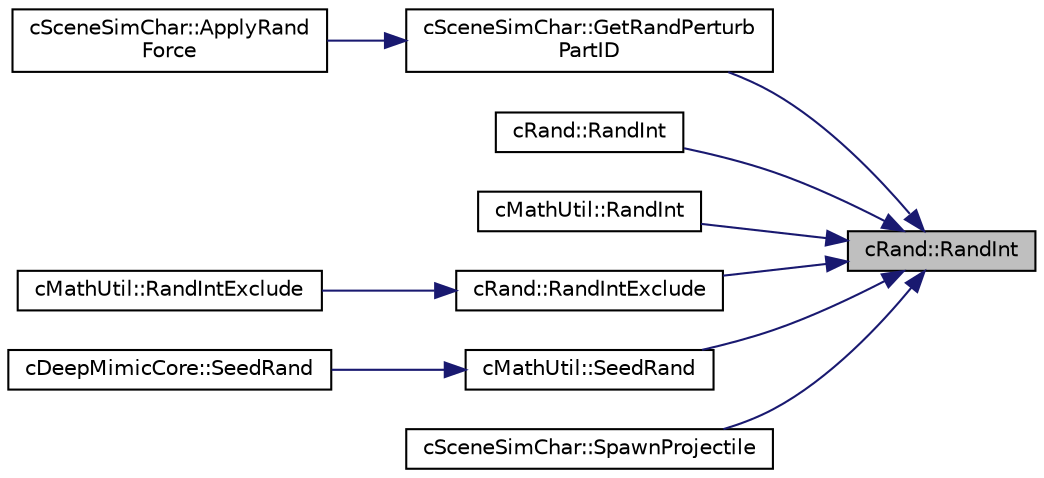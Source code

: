 digraph "cRand::RandInt"
{
 // LATEX_PDF_SIZE
  edge [fontname="Helvetica",fontsize="10",labelfontname="Helvetica",labelfontsize="10"];
  node [fontname="Helvetica",fontsize="10",shape=record];
  rankdir="RL";
  Node1 [label="cRand::RandInt",height=0.2,width=0.4,color="black", fillcolor="grey75", style="filled", fontcolor="black",tooltip=" "];
  Node1 -> Node2 [dir="back",color="midnightblue",fontsize="10",style="solid",fontname="Helvetica"];
  Node2 [label="cSceneSimChar::GetRandPerturb\lPartID",height=0.2,width=0.4,color="black", fillcolor="white", style="filled",URL="$classc_scene_sim_char.html#ad817b1ff88fbbd7f5e0336fb7420ea08",tooltip=" "];
  Node2 -> Node3 [dir="back",color="midnightblue",fontsize="10",style="solid",fontname="Helvetica"];
  Node3 [label="cSceneSimChar::ApplyRand\lForce",height=0.2,width=0.4,color="black", fillcolor="white", style="filled",URL="$classc_scene_sim_char.html#a3e832b1a4e64fb61614347d772d895db",tooltip=" "];
  Node1 -> Node4 [dir="back",color="midnightblue",fontsize="10",style="solid",fontname="Helvetica"];
  Node4 [label="cRand::RandInt",height=0.2,width=0.4,color="black", fillcolor="white", style="filled",URL="$classc_rand.html#ace4d7def649e7ec26cbe2bcc5ec5355e",tooltip=" "];
  Node1 -> Node5 [dir="back",color="midnightblue",fontsize="10",style="solid",fontname="Helvetica"];
  Node5 [label="cMathUtil::RandInt",height=0.2,width=0.4,color="black", fillcolor="white", style="filled",URL="$classc_math_util.html#ae3a8554fe7e907eea8f4c7d101e2591f",tooltip=" "];
  Node1 -> Node6 [dir="back",color="midnightblue",fontsize="10",style="solid",fontname="Helvetica"];
  Node6 [label="cRand::RandIntExclude",height=0.2,width=0.4,color="black", fillcolor="white", style="filled",URL="$classc_rand.html#ab1383df31dd0fc8ffd368fb8edf34404",tooltip=" "];
  Node6 -> Node7 [dir="back",color="midnightblue",fontsize="10",style="solid",fontname="Helvetica"];
  Node7 [label="cMathUtil::RandIntExclude",height=0.2,width=0.4,color="black", fillcolor="white", style="filled",URL="$classc_math_util.html#aa23ea585bfff9c08245f5daac452c293",tooltip=" "];
  Node1 -> Node8 [dir="back",color="midnightblue",fontsize="10",style="solid",fontname="Helvetica"];
  Node8 [label="cMathUtil::SeedRand",height=0.2,width=0.4,color="black", fillcolor="white", style="filled",URL="$classc_math_util.html#ad9adb6ac70c6284c6c9a35d501294f21",tooltip=" "];
  Node8 -> Node9 [dir="back",color="midnightblue",fontsize="10",style="solid",fontname="Helvetica"];
  Node9 [label="cDeepMimicCore::SeedRand",height=0.2,width=0.4,color="black", fillcolor="white", style="filled",URL="$classc_deep_mimic_core.html#a05f5ae0fd800b0c2ae52e4b9079a588f",tooltip=" "];
  Node1 -> Node10 [dir="back",color="midnightblue",fontsize="10",style="solid",fontname="Helvetica"];
  Node10 [label="cSceneSimChar::SpawnProjectile",height=0.2,width=0.4,color="black", fillcolor="white", style="filled",URL="$classc_scene_sim_char.html#a28a3f0103b4ea585ac17a5d4a26b8acb",tooltip=" "];
}
